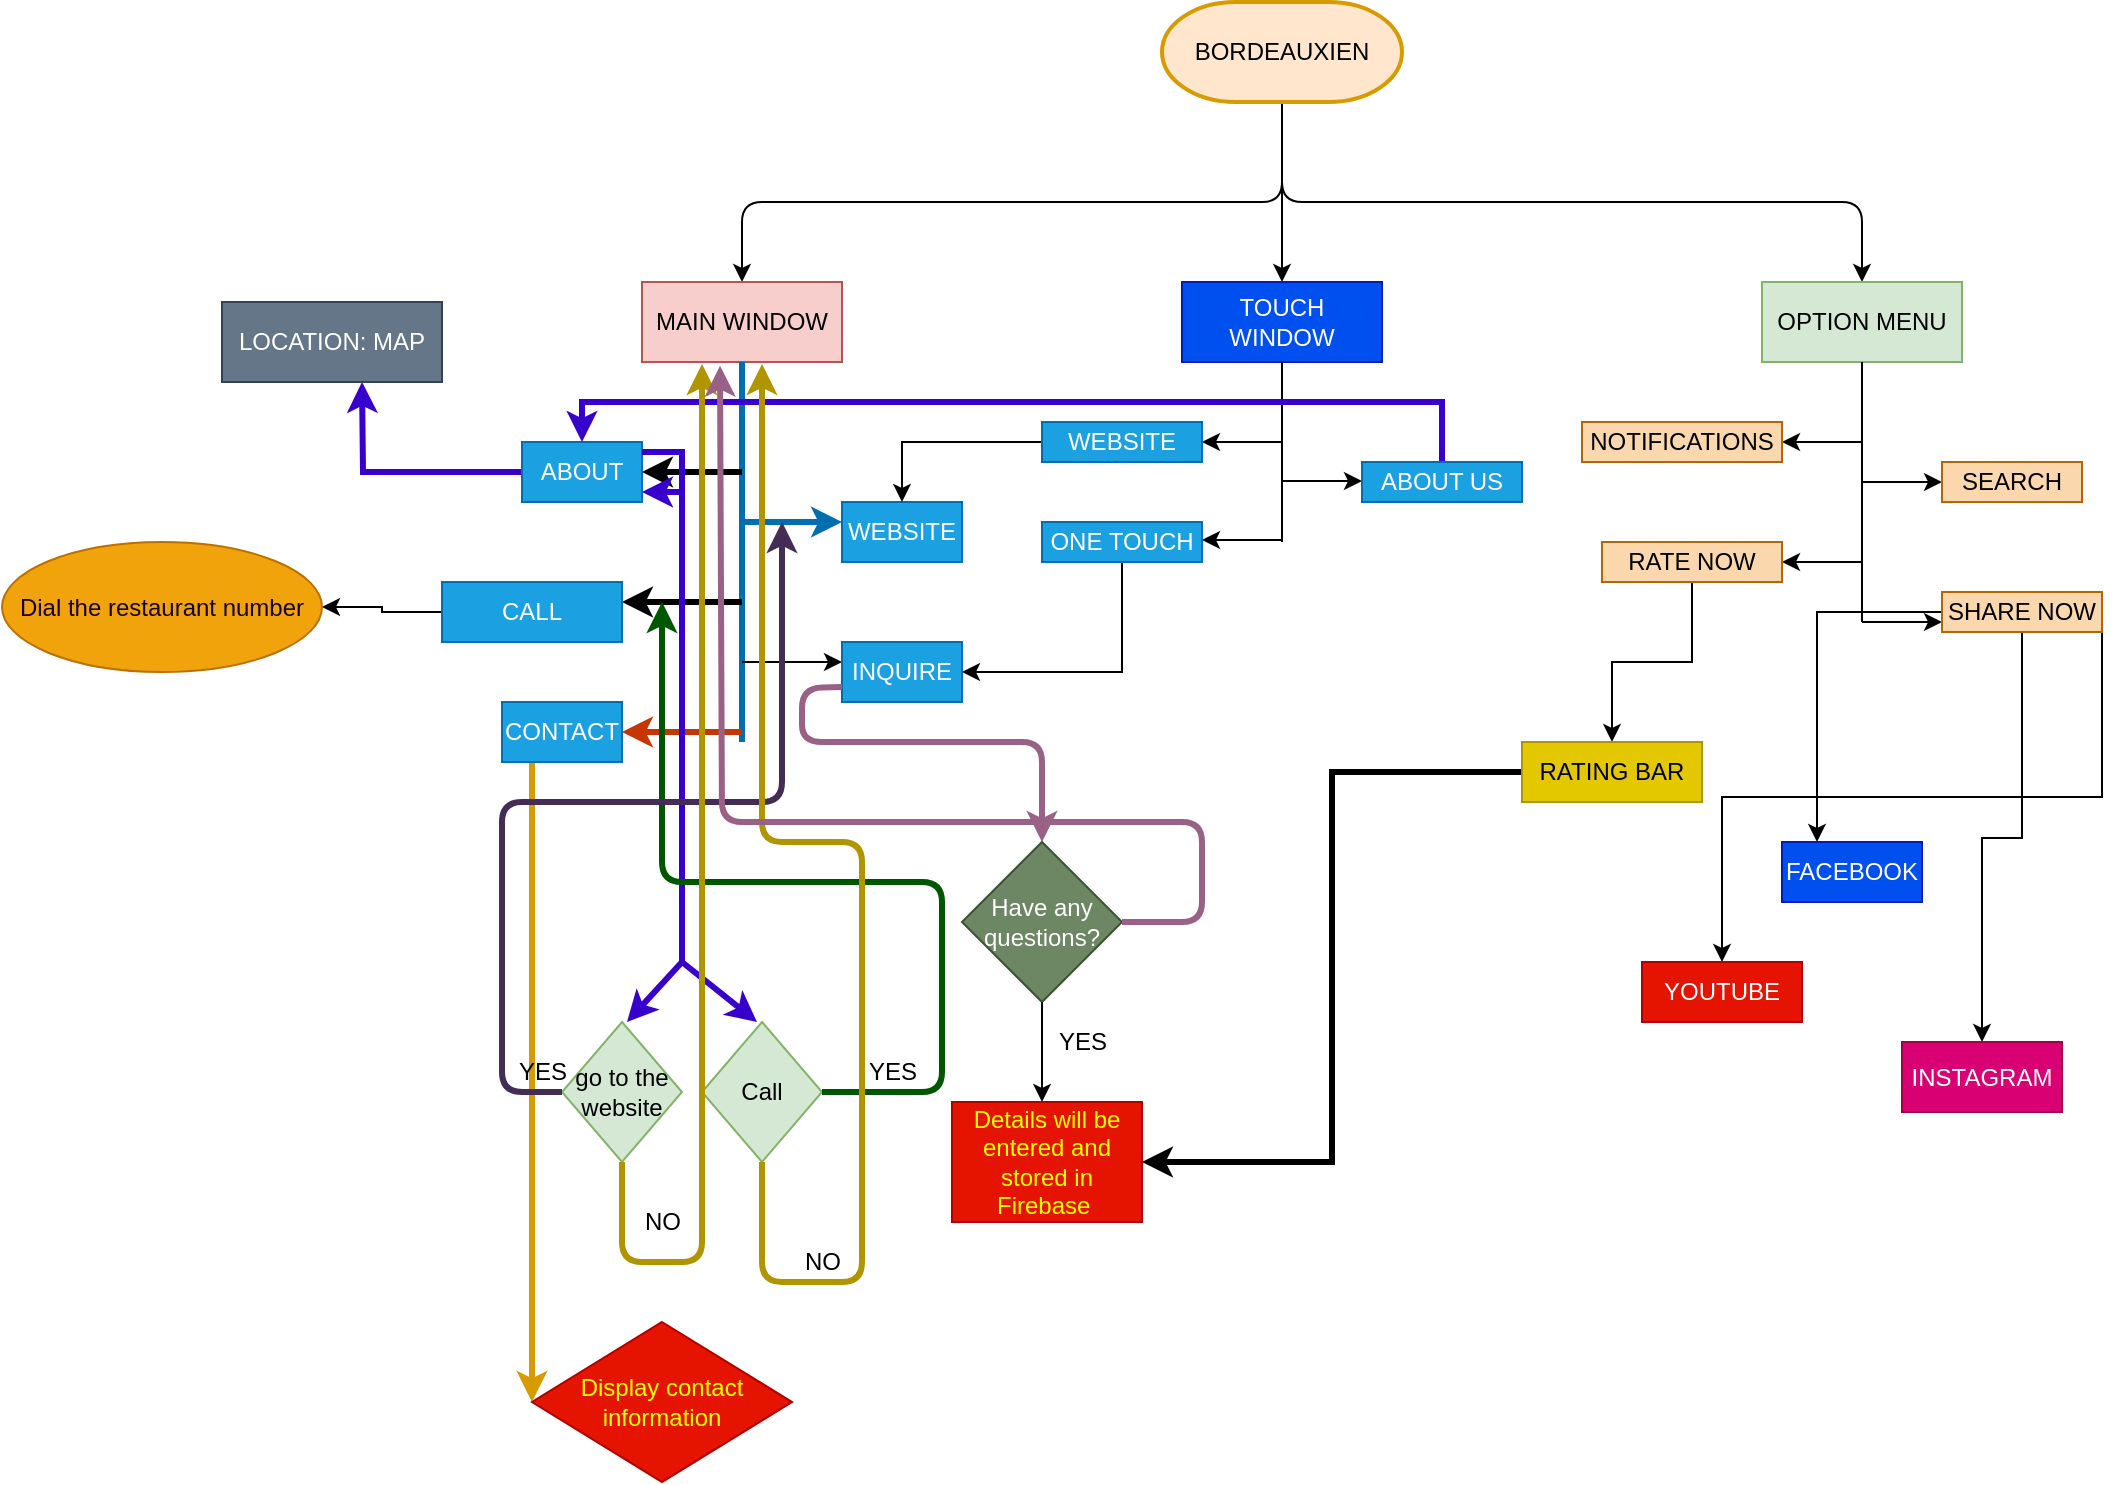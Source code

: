 <mxfile version="14.4.3" type="device"><diagram id="C5RBs43oDa-KdzZeNtuy" name="Page-1"><mxGraphModel dx="1420" dy="313" grid="1" gridSize="10" guides="1" tooltips="1" connect="1" arrows="1" fold="1" page="1" pageScale="1" pageWidth="827" pageHeight="1169" background="none" math="0" shadow="0"><root><mxCell id="WIyWlLk6GJQsqaUBKTNV-0"/><mxCell id="WIyWlLk6GJQsqaUBKTNV-1" parent="WIyWlLk6GJQsqaUBKTNV-0"/><mxCell id="U7KTN5ukIfTyBwV-l-wE-2" value="" style="endArrow=classic;html=1;exitX=0.5;exitY=1;exitDx=0;exitDy=0;entryX=0.5;entryY=0;entryDx=0;entryDy=0;" parent="WIyWlLk6GJQsqaUBKTNV-1" target="U7KTN5ukIfTyBwV-l-wE-14" edge="1"><mxGeometry width="50" height="50" relative="1" as="geometry"><mxPoint x="400" y="110" as="sourcePoint"/><mxPoint x="280" y="200" as="targetPoint"/><Array as="points"><mxPoint x="400" y="160"/><mxPoint x="130" y="160"/></Array></mxGeometry></mxCell><mxCell id="U7KTN5ukIfTyBwV-l-wE-3" value="" style="endArrow=classic;html=1;" parent="WIyWlLk6GJQsqaUBKTNV-1" edge="1"><mxGeometry width="50" height="50" relative="1" as="geometry"><mxPoint x="400" y="110" as="sourcePoint"/><mxPoint x="400" y="200" as="targetPoint"/></mxGeometry></mxCell><mxCell id="U7KTN5ukIfTyBwV-l-wE-4" value="" style="endArrow=classic;html=1;entryX=0.5;entryY=0;entryDx=0;entryDy=0;" parent="WIyWlLk6GJQsqaUBKTNV-1" target="U7KTN5ukIfTyBwV-l-wE-16" edge="1"><mxGeometry width="50" height="50" relative="1" as="geometry"><mxPoint x="400" y="110" as="sourcePoint"/><mxPoint x="520" y="200" as="targetPoint"/><Array as="points"><mxPoint x="400" y="160"/><mxPoint x="690" y="160"/></Array></mxGeometry></mxCell><mxCell id="U7KTN5ukIfTyBwV-l-wE-14" value="MAIN WINDOW" style="rounded=0;whiteSpace=wrap;html=1;fillColor=#f8cecc;strokeColor=#b85450;" parent="WIyWlLk6GJQsqaUBKTNV-1" vertex="1"><mxGeometry x="80" y="200" width="100" height="40" as="geometry"/></mxCell><mxCell id="U7KTN5ukIfTyBwV-l-wE-15" value="TOUCH WINDOW" style="rounded=0;whiteSpace=wrap;html=1;fillColor=#0050ef;strokeColor=#001DBC;fontColor=#ffffff;" parent="WIyWlLk6GJQsqaUBKTNV-1" vertex="1"><mxGeometry x="350" y="200" width="100" height="40" as="geometry"/></mxCell><mxCell id="U7KTN5ukIfTyBwV-l-wE-16" value="OPTION MENU" style="rounded=0;whiteSpace=wrap;html=1;fillColor=#d5e8d4;strokeColor=#82b366;" parent="WIyWlLk6GJQsqaUBKTNV-1" vertex="1"><mxGeometry x="640" y="200" width="100" height="40" as="geometry"/></mxCell><mxCell id="jWKW9jA1noHoxs9tCegB-61" style="edgeStyle=orthogonalEdgeStyle;rounded=0;orthogonalLoop=1;jettySize=auto;html=1;exitX=0;exitY=0.5;exitDx=0;exitDy=0;strokeColor=#3700CC;strokeWidth=3;" edge="1" parent="WIyWlLk6GJQsqaUBKTNV-1" source="U7KTN5ukIfTyBwV-l-wE-23"><mxGeometry relative="1" as="geometry"><mxPoint x="-60" y="250" as="targetPoint"/></mxGeometry></mxCell><mxCell id="U7KTN5ukIfTyBwV-l-wE-23" value="ABOUT" style="rounded=0;whiteSpace=wrap;html=1;fillColor=#1ba1e2;strokeColor=#006EAF;fontColor=#ffffff;" parent="WIyWlLk6GJQsqaUBKTNV-1" vertex="1"><mxGeometry x="20" y="280" width="60" height="30" as="geometry"/></mxCell><mxCell id="U7KTN5ukIfTyBwV-l-wE-25" value="" style="endArrow=none;html=1;entryX=0.5;entryY=1;entryDx=0;entryDy=0;fillColor=#1ba1e2;strokeColor=#006EAF;strokeWidth=3;" parent="WIyWlLk6GJQsqaUBKTNV-1" target="U7KTN5ukIfTyBwV-l-wE-14" edge="1"><mxGeometry width="50" height="50" relative="1" as="geometry"><mxPoint x="130" y="430" as="sourcePoint"/><mxPoint x="440" y="290" as="targetPoint"/></mxGeometry></mxCell><mxCell id="U7KTN5ukIfTyBwV-l-wE-26" value="" style="endArrow=classic;html=1;entryX=1;entryY=0.5;entryDx=0;entryDy=0;strokeWidth=3;" parent="WIyWlLk6GJQsqaUBKTNV-1" target="U7KTN5ukIfTyBwV-l-wE-23" edge="1"><mxGeometry width="50" height="50" relative="1" as="geometry"><mxPoint x="130" y="295" as="sourcePoint"/><mxPoint x="440" y="290" as="targetPoint"/></mxGeometry></mxCell><mxCell id="U7KTN5ukIfTyBwV-l-wE-27" value="" style="endArrow=classic;html=1;fillColor=#1ba1e2;strokeColor=#006EAF;strokeWidth=3;" parent="WIyWlLk6GJQsqaUBKTNV-1" edge="1"><mxGeometry width="50" height="50" relative="1" as="geometry"><mxPoint x="130" y="320" as="sourcePoint"/><mxPoint x="180" y="320" as="targetPoint"/></mxGeometry></mxCell><mxCell id="U7KTN5ukIfTyBwV-l-wE-28" value="WEBSITE" style="rounded=0;whiteSpace=wrap;html=1;fillColor=#1ba1e2;strokeColor=#006EAF;fontColor=#ffffff;" parent="WIyWlLk6GJQsqaUBKTNV-1" vertex="1"><mxGeometry x="180" y="310" width="60" height="30" as="geometry"/></mxCell><mxCell id="U7KTN5ukIfTyBwV-l-wE-29" value="" style="endArrow=classic;html=1;entryX=1;entryY=0.333;entryDx=0;entryDy=0;entryPerimeter=0;strokeWidth=3;" parent="WIyWlLk6GJQsqaUBKTNV-1" target="U7KTN5ukIfTyBwV-l-wE-30" edge="1"><mxGeometry width="50" height="50" relative="1" as="geometry"><mxPoint x="130" y="360" as="sourcePoint"/><mxPoint x="80" y="360" as="targetPoint"/></mxGeometry></mxCell><mxCell id="jWKW9jA1noHoxs9tCegB-21" style="edgeStyle=orthogonalEdgeStyle;rounded=0;orthogonalLoop=1;jettySize=auto;html=1;exitX=0;exitY=0.5;exitDx=0;exitDy=0;entryX=1;entryY=0.5;entryDx=0;entryDy=0;" edge="1" parent="WIyWlLk6GJQsqaUBKTNV-1" source="U7KTN5ukIfTyBwV-l-wE-30" target="jWKW9jA1noHoxs9tCegB-20"><mxGeometry relative="1" as="geometry"/></mxCell><mxCell id="U7KTN5ukIfTyBwV-l-wE-30" value="CALL" style="rounded=0;whiteSpace=wrap;html=1;fillColor=#1ba1e2;strokeColor=#006EAF;fontColor=#ffffff;" parent="WIyWlLk6GJQsqaUBKTNV-1" vertex="1"><mxGeometry x="-20" y="350" width="90" height="30" as="geometry"/></mxCell><mxCell id="U7KTN5ukIfTyBwV-l-wE-31" value="" style="endArrow=classic;html=1;" parent="WIyWlLk6GJQsqaUBKTNV-1" edge="1"><mxGeometry width="50" height="50" relative="1" as="geometry"><mxPoint x="130" y="390" as="sourcePoint"/><mxPoint x="180" y="390" as="targetPoint"/></mxGeometry></mxCell><mxCell id="U7KTN5ukIfTyBwV-l-wE-32" value="INQUIRE" style="rounded=0;whiteSpace=wrap;html=1;fillColor=#1ba1e2;strokeColor=#006EAF;fontColor=#ffffff;" parent="WIyWlLk6GJQsqaUBKTNV-1" vertex="1"><mxGeometry x="180" y="380" width="60" height="30" as="geometry"/></mxCell><mxCell id="U7KTN5ukIfTyBwV-l-wE-33" value="" style="endArrow=classic;html=1;entryX=1;entryY=0.5;entryDx=0;entryDy=0;fillColor=#fa6800;strokeColor=#C73500;strokeWidth=3;" parent="WIyWlLk6GJQsqaUBKTNV-1" target="U7KTN5ukIfTyBwV-l-wE-34" edge="1"><mxGeometry width="50" height="50" relative="1" as="geometry"><mxPoint x="130" y="425" as="sourcePoint"/><mxPoint x="70" y="418" as="targetPoint"/></mxGeometry></mxCell><mxCell id="jWKW9jA1noHoxs9tCegB-16" style="edgeStyle=orthogonalEdgeStyle;rounded=0;orthogonalLoop=1;jettySize=auto;html=1;exitX=0.25;exitY=1;exitDx=0;exitDy=0;gradientColor=#ffa500;fillColor=#ffcd28;strokeColor=#d79b00;strokeWidth=3;" edge="1" parent="WIyWlLk6GJQsqaUBKTNV-1" source="U7KTN5ukIfTyBwV-l-wE-34"><mxGeometry relative="1" as="geometry"><mxPoint x="25" y="760" as="targetPoint"/></mxGeometry></mxCell><mxCell id="U7KTN5ukIfTyBwV-l-wE-34" value="CONTACT" style="rounded=0;whiteSpace=wrap;html=1;fillColor=#1ba1e2;strokeColor=#006EAF;fontColor=#ffffff;" parent="WIyWlLk6GJQsqaUBKTNV-1" vertex="1"><mxGeometry x="10" y="410" width="60" height="30" as="geometry"/></mxCell><mxCell id="U7KTN5ukIfTyBwV-l-wE-38" value="BORDEAUXIEN" style="strokeWidth=2;html=1;shape=mxgraph.flowchart.terminator;whiteSpace=wrap;fillColor=#ffe6cc;strokeColor=#d79b00;" parent="WIyWlLk6GJQsqaUBKTNV-1" vertex="1"><mxGeometry x="340" y="60" width="120" height="50" as="geometry"/></mxCell><mxCell id="U7KTN5ukIfTyBwV-l-wE-39" value="" style="endArrow=none;html=1;entryX=0.5;entryY=1;entryDx=0;entryDy=0;" parent="WIyWlLk6GJQsqaUBKTNV-1" target="U7KTN5ukIfTyBwV-l-wE-15" edge="1"><mxGeometry width="50" height="50" relative="1" as="geometry"><mxPoint x="400" y="330" as="sourcePoint"/><mxPoint x="440" y="290" as="targetPoint"/></mxGeometry></mxCell><mxCell id="U7KTN5ukIfTyBwV-l-wE-40" value="" style="endArrow=classic;html=1;" parent="WIyWlLk6GJQsqaUBKTNV-1" edge="1"><mxGeometry width="50" height="50" relative="1" as="geometry"><mxPoint x="400" y="280" as="sourcePoint"/><mxPoint x="360" y="280" as="targetPoint"/></mxGeometry></mxCell><mxCell id="jWKW9jA1noHoxs9tCegB-4" value="" style="edgeStyle=orthogonalEdgeStyle;rounded=0;orthogonalLoop=1;jettySize=auto;html=1;" edge="1" parent="WIyWlLk6GJQsqaUBKTNV-1" source="U7KTN5ukIfTyBwV-l-wE-41" target="U7KTN5ukIfTyBwV-l-wE-28"><mxGeometry relative="1" as="geometry"/></mxCell><mxCell id="U7KTN5ukIfTyBwV-l-wE-41" value="WEBSITE" style="rounded=0;whiteSpace=wrap;html=1;fillColor=#1ba1e2;strokeColor=#006EAF;fontColor=#ffffff;" parent="WIyWlLk6GJQsqaUBKTNV-1" vertex="1"><mxGeometry x="280" y="270" width="80" height="20" as="geometry"/></mxCell><mxCell id="U7KTN5ukIfTyBwV-l-wE-42" value="" style="endArrow=classic;html=1;" parent="WIyWlLk6GJQsqaUBKTNV-1" edge="1"><mxGeometry width="50" height="50" relative="1" as="geometry"><mxPoint x="400" y="299.5" as="sourcePoint"/><mxPoint x="440" y="299.5" as="targetPoint"/><Array as="points"><mxPoint x="420" y="299.5"/></Array></mxGeometry></mxCell><mxCell id="jWKW9jA1noHoxs9tCegB-3" style="edgeStyle=orthogonalEdgeStyle;rounded=0;orthogonalLoop=1;jettySize=auto;html=1;exitX=0.5;exitY=0;exitDx=0;exitDy=0;entryX=0.5;entryY=0;entryDx=0;entryDy=0;fillColor=#6a00ff;strokeColor=#3700CC;strokeWidth=3;" edge="1" parent="WIyWlLk6GJQsqaUBKTNV-1" source="U7KTN5ukIfTyBwV-l-wE-43" target="U7KTN5ukIfTyBwV-l-wE-23"><mxGeometry relative="1" as="geometry"><mxPoint x="50" y="220" as="targetPoint"/></mxGeometry></mxCell><mxCell id="U7KTN5ukIfTyBwV-l-wE-43" value="ABOUT US" style="rounded=0;whiteSpace=wrap;html=1;fillColor=#1ba1e2;strokeColor=#006EAF;fontColor=#ffffff;" parent="WIyWlLk6GJQsqaUBKTNV-1" vertex="1"><mxGeometry x="440" y="290" width="80" height="20" as="geometry"/></mxCell><mxCell id="U7KTN5ukIfTyBwV-l-wE-44" value="" style="endArrow=classic;html=1;" parent="WIyWlLk6GJQsqaUBKTNV-1" edge="1"><mxGeometry width="50" height="50" relative="1" as="geometry"><mxPoint x="400" y="329" as="sourcePoint"/><mxPoint x="360" y="329" as="targetPoint"/></mxGeometry></mxCell><mxCell id="jWKW9jA1noHoxs9tCegB-5" style="edgeStyle=orthogonalEdgeStyle;rounded=0;orthogonalLoop=1;jettySize=auto;html=1;exitX=0.5;exitY=1;exitDx=0;exitDy=0;entryX=1;entryY=0.5;entryDx=0;entryDy=0;" edge="1" parent="WIyWlLk6GJQsqaUBKTNV-1" source="U7KTN5ukIfTyBwV-l-wE-45" target="U7KTN5ukIfTyBwV-l-wE-32"><mxGeometry relative="1" as="geometry"/></mxCell><mxCell id="U7KTN5ukIfTyBwV-l-wE-45" value="ONE TOUCH" style="rounded=0;whiteSpace=wrap;html=1;fillColor=#1ba1e2;strokeColor=#006EAF;fontColor=#ffffff;" parent="WIyWlLk6GJQsqaUBKTNV-1" vertex="1"><mxGeometry x="280" y="320" width="80" height="20" as="geometry"/></mxCell><mxCell id="U7KTN5ukIfTyBwV-l-wE-46" value="" style="endArrow=none;html=1;entryX=0.5;entryY=1;entryDx=0;entryDy=0;" parent="WIyWlLk6GJQsqaUBKTNV-1" target="U7KTN5ukIfTyBwV-l-wE-16" edge="1"><mxGeometry width="50" height="50" relative="1" as="geometry"><mxPoint x="690" y="370" as="sourcePoint"/><mxPoint x="710" y="240" as="targetPoint"/></mxGeometry></mxCell><mxCell id="U7KTN5ukIfTyBwV-l-wE-47" value="" style="endArrow=classic;html=1;" parent="WIyWlLk6GJQsqaUBKTNV-1" edge="1"><mxGeometry width="50" height="50" relative="1" as="geometry"><mxPoint x="690" y="280" as="sourcePoint"/><mxPoint x="650" y="280" as="targetPoint"/></mxGeometry></mxCell><mxCell id="U7KTN5ukIfTyBwV-l-wE-48" value="NOTIFICATIONS" style="rounded=0;whiteSpace=wrap;html=1;fillColor=#fad7ac;strokeColor=#b46504;" parent="WIyWlLk6GJQsqaUBKTNV-1" vertex="1"><mxGeometry x="550" y="270" width="100" height="20" as="geometry"/></mxCell><mxCell id="U7KTN5ukIfTyBwV-l-wE-49" value="" style="endArrow=classic;html=1;" parent="WIyWlLk6GJQsqaUBKTNV-1" edge="1"><mxGeometry width="50" height="50" relative="1" as="geometry"><mxPoint x="690" y="300" as="sourcePoint"/><mxPoint x="730" y="300" as="targetPoint"/><Array as="points"/></mxGeometry></mxCell><mxCell id="U7KTN5ukIfTyBwV-l-wE-50" value="SEARCH" style="rounded=0;whiteSpace=wrap;html=1;fillColor=#fad7ac;strokeColor=#b46504;" parent="WIyWlLk6GJQsqaUBKTNV-1" vertex="1"><mxGeometry x="730" y="290" width="70" height="20" as="geometry"/></mxCell><mxCell id="U7KTN5ukIfTyBwV-l-wE-51" value="" style="endArrow=classic;html=1;entryX=0;entryY=0.75;entryDx=0;entryDy=0;" parent="WIyWlLk6GJQsqaUBKTNV-1" target="U7KTN5ukIfTyBwV-l-wE-54" edge="1"><mxGeometry width="50" height="50" relative="1" as="geometry"><mxPoint x="690" y="370" as="sourcePoint"/><mxPoint x="730" y="340" as="targetPoint"/><Array as="points"/></mxGeometry></mxCell><mxCell id="U7KTN5ukIfTyBwV-l-wE-52" value="" style="endArrow=classic;html=1;" parent="WIyWlLk6GJQsqaUBKTNV-1" edge="1"><mxGeometry width="50" height="50" relative="1" as="geometry"><mxPoint x="690" y="340" as="sourcePoint"/><mxPoint x="650" y="340" as="targetPoint"/></mxGeometry></mxCell><mxCell id="jWKW9jA1noHoxs9tCegB-8" style="edgeStyle=orthogonalEdgeStyle;rounded=0;orthogonalLoop=1;jettySize=auto;html=1;exitX=0.5;exitY=1;exitDx=0;exitDy=0;entryX=0.5;entryY=0;entryDx=0;entryDy=0;" edge="1" parent="WIyWlLk6GJQsqaUBKTNV-1" source="U7KTN5ukIfTyBwV-l-wE-53" target="jWKW9jA1noHoxs9tCegB-6"><mxGeometry relative="1" as="geometry"/></mxCell><mxCell id="U7KTN5ukIfTyBwV-l-wE-53" value="RATE NOW" style="rounded=0;whiteSpace=wrap;html=1;fillColor=#fad7ac;strokeColor=#b46504;" parent="WIyWlLk6GJQsqaUBKTNV-1" vertex="1"><mxGeometry x="560" y="330" width="90" height="20" as="geometry"/></mxCell><mxCell id="jWKW9jA1noHoxs9tCegB-12" style="edgeStyle=orthogonalEdgeStyle;rounded=0;orthogonalLoop=1;jettySize=auto;html=1;exitX=0.5;exitY=1;exitDx=0;exitDy=0;entryX=0.5;entryY=0;entryDx=0;entryDy=0;" edge="1" parent="WIyWlLk6GJQsqaUBKTNV-1" source="U7KTN5ukIfTyBwV-l-wE-54" target="jWKW9jA1noHoxs9tCegB-10"><mxGeometry relative="1" as="geometry"><Array as="points"><mxPoint x="770" y="478"/><mxPoint x="750" y="478"/></Array></mxGeometry></mxCell><mxCell id="jWKW9jA1noHoxs9tCegB-13" style="edgeStyle=orthogonalEdgeStyle;rounded=0;orthogonalLoop=1;jettySize=auto;html=1;entryX=0.25;entryY=0;entryDx=0;entryDy=0;" edge="1" parent="WIyWlLk6GJQsqaUBKTNV-1" source="U7KTN5ukIfTyBwV-l-wE-54" target="jWKW9jA1noHoxs9tCegB-9"><mxGeometry relative="1" as="geometry"/></mxCell><mxCell id="jWKW9jA1noHoxs9tCegB-14" style="edgeStyle=orthogonalEdgeStyle;rounded=0;orthogonalLoop=1;jettySize=auto;html=1;exitX=1;exitY=1;exitDx=0;exitDy=0;" edge="1" parent="WIyWlLk6GJQsqaUBKTNV-1" source="U7KTN5ukIfTyBwV-l-wE-54" target="jWKW9jA1noHoxs9tCegB-11"><mxGeometry relative="1" as="geometry"/></mxCell><mxCell id="U7KTN5ukIfTyBwV-l-wE-54" value="SHARE NOW" style="rounded=0;whiteSpace=wrap;html=1;fillColor=#fad7ac;strokeColor=#b46504;" parent="WIyWlLk6GJQsqaUBKTNV-1" vertex="1"><mxGeometry x="730" y="355" width="80" height="20" as="geometry"/></mxCell><mxCell id="U7KTN5ukIfTyBwV-l-wE-60" value="" style="endArrow=none;html=1;fillColor=#6a00ff;strokeColor=#3700CC;strokeWidth=3;" parent="WIyWlLk6GJQsqaUBKTNV-1" edge="1"><mxGeometry width="50" height="50" relative="1" as="geometry"><mxPoint x="100" y="290" as="sourcePoint"/><mxPoint x="100" y="540" as="targetPoint"/></mxGeometry></mxCell><mxCell id="U7KTN5ukIfTyBwV-l-wE-61" value="" style="endArrow=classic;html=1;entryX=0.75;entryY=0;entryDx=0;entryDy=0;strokeWidth=3;fillColor=#6a00ff;strokeColor=#3700CC;" parent="WIyWlLk6GJQsqaUBKTNV-1" edge="1"><mxGeometry width="50" height="50" relative="1" as="geometry"><mxPoint x="100" y="540" as="sourcePoint"/><mxPoint x="72.5" y="570" as="targetPoint"/></mxGeometry></mxCell><mxCell id="U7KTN5ukIfTyBwV-l-wE-62" value="" style="endArrow=classic;html=1;entryX=0.25;entryY=0;entryDx=0;entryDy=0;strokeWidth=3;fillColor=#6a00ff;strokeColor=#3700CC;" parent="WIyWlLk6GJQsqaUBKTNV-1" edge="1"><mxGeometry width="50" height="50" relative="1" as="geometry"><mxPoint x="100" y="540" as="sourcePoint"/><mxPoint x="137.5" y="570" as="targetPoint"/></mxGeometry></mxCell><mxCell id="U7KTN5ukIfTyBwV-l-wE-65" value="go to the website" style="rhombus;whiteSpace=wrap;html=1;fillColor=#d5e8d4;strokeColor=#82b366;" parent="WIyWlLk6GJQsqaUBKTNV-1" vertex="1"><mxGeometry x="40" y="570" width="60" height="70" as="geometry"/></mxCell><mxCell id="U7KTN5ukIfTyBwV-l-wE-66" value="Call" style="rhombus;whiteSpace=wrap;html=1;fillColor=#d5e8d4;strokeColor=#82b366;" parent="WIyWlLk6GJQsqaUBKTNV-1" vertex="1"><mxGeometry x="110" y="570" width="60" height="70" as="geometry"/></mxCell><mxCell id="U7KTN5ukIfTyBwV-l-wE-68" value="" style="endArrow=classic;html=1;exitX=1;exitY=0.5;exitDx=0;exitDy=0;fillColor=#008a00;strokeColor=#005700;strokeWidth=3;" parent="WIyWlLk6GJQsqaUBKTNV-1" source="U7KTN5ukIfTyBwV-l-wE-66" edge="1"><mxGeometry width="50" height="50" relative="1" as="geometry"><mxPoint x="210" y="640" as="sourcePoint"/><mxPoint x="90" y="360" as="targetPoint"/><Array as="points"><mxPoint x="230" y="605"/><mxPoint x="230" y="500"/><mxPoint x="90" y="500"/></Array></mxGeometry></mxCell><mxCell id="U7KTN5ukIfTyBwV-l-wE-70" value="" style="endArrow=classic;html=1;exitX=0;exitY=0.5;exitDx=0;exitDy=0;strokeWidth=3;fillColor=#76608a;strokeColor=#432D57;" parent="WIyWlLk6GJQsqaUBKTNV-1" source="U7KTN5ukIfTyBwV-l-wE-65" edge="1"><mxGeometry width="50" height="50" relative="1" as="geometry"><mxPoint x="290" y="600" as="sourcePoint"/><mxPoint x="150" y="320" as="targetPoint"/><Array as="points"><mxPoint x="10" y="605"/><mxPoint x="10" y="460"/><mxPoint x="150" y="460"/></Array></mxGeometry></mxCell><mxCell id="U7KTN5ukIfTyBwV-l-wE-71" value="YES" style="text;html=1;align=center;verticalAlign=middle;resizable=0;points=[];autosize=1;" parent="WIyWlLk6GJQsqaUBKTNV-1" vertex="1"><mxGeometry x="185" y="585" width="40" height="20" as="geometry"/></mxCell><mxCell id="U7KTN5ukIfTyBwV-l-wE-72" value="YES" style="text;html=1;align=center;verticalAlign=middle;resizable=0;points=[];autosize=1;" parent="WIyWlLk6GJQsqaUBKTNV-1" vertex="1"><mxGeometry x="10" y="585" width="40" height="20" as="geometry"/></mxCell><mxCell id="U7KTN5ukIfTyBwV-l-wE-73" value="" style="endArrow=classic;html=1;fillColor=#e3c800;strokeColor=#B09500;strokeWidth=3;" parent="WIyWlLk6GJQsqaUBKTNV-1" edge="1"><mxGeometry width="50" height="50" relative="1" as="geometry"><mxPoint x="70" y="640" as="sourcePoint"/><mxPoint x="110" y="241" as="targetPoint"/><Array as="points"><mxPoint x="70" y="690"/><mxPoint x="110" y="690"/></Array></mxGeometry></mxCell><mxCell id="U7KTN5ukIfTyBwV-l-wE-74" value="" style="endArrow=classic;html=1;exitX=0;exitY=0.75;exitDx=0;exitDy=0;strokeWidth=3;gradientColor=#d5739d;fillColor=#e6d0de;strokeColor=#996185;" parent="WIyWlLk6GJQsqaUBKTNV-1" source="U7KTN5ukIfTyBwV-l-wE-32" target="U7KTN5ukIfTyBwV-l-wE-80" edge="1"><mxGeometry width="50" height="50" relative="1" as="geometry"><mxPoint x="180" y="420" as="sourcePoint"/><mxPoint x="270" y="480" as="targetPoint"/><Array as="points"><mxPoint x="160" y="403"/><mxPoint x="160" y="430"/><mxPoint x="280" y="430"/></Array></mxGeometry></mxCell><mxCell id="U7KTN5ukIfTyBwV-l-wE-75" value="NO" style="text;html=1;align=center;verticalAlign=middle;resizable=0;points=[];autosize=1;" parent="WIyWlLk6GJQsqaUBKTNV-1" vertex="1"><mxGeometry x="75" y="660" width="30" height="20" as="geometry"/></mxCell><mxCell id="U7KTN5ukIfTyBwV-l-wE-76" value="" style="endArrow=classic;html=1;exitX=0.5;exitY=1;exitDx=0;exitDy=0;strokeWidth=3;fillColor=#e3c800;strokeColor=#B09500;" parent="WIyWlLk6GJQsqaUBKTNV-1" source="U7KTN5ukIfTyBwV-l-wE-66" edge="1"><mxGeometry width="50" height="50" relative="1" as="geometry"><mxPoint x="359" y="440" as="sourcePoint"/><mxPoint x="140" y="241" as="targetPoint"/><Array as="points"><mxPoint x="140" y="700"/><mxPoint x="190" y="700"/><mxPoint x="190" y="600"/><mxPoint x="190" y="480"/><mxPoint x="140" y="480"/></Array></mxGeometry></mxCell><mxCell id="U7KTN5ukIfTyBwV-l-wE-78" value="NO" style="text;html=1;align=center;verticalAlign=middle;resizable=0;points=[];autosize=1;" parent="WIyWlLk6GJQsqaUBKTNV-1" vertex="1"><mxGeometry x="155" y="680" width="30" height="20" as="geometry"/></mxCell><mxCell id="U7KTN5ukIfTyBwV-l-wE-80" value="Have any questions?" style="rhombus;whiteSpace=wrap;html=1;fillColor=#6d8764;strokeColor=#3A5431;fontColor=#ffffff;" parent="WIyWlLk6GJQsqaUBKTNV-1" vertex="1"><mxGeometry x="240" y="480" width="80" height="80" as="geometry"/></mxCell><mxCell id="U7KTN5ukIfTyBwV-l-wE-81" value="" style="endArrow=classic;html=1;exitX=0.5;exitY=1;exitDx=0;exitDy=0;" parent="WIyWlLk6GJQsqaUBKTNV-1" source="U7KTN5ukIfTyBwV-l-wE-80" edge="1"><mxGeometry width="50" height="50" relative="1" as="geometry"><mxPoint x="280" y="640" as="sourcePoint"/><mxPoint x="280" y="610" as="targetPoint"/></mxGeometry></mxCell><mxCell id="U7KTN5ukIfTyBwV-l-wE-82" value="YES" style="text;html=1;align=center;verticalAlign=middle;resizable=0;points=[];autosize=1;" parent="WIyWlLk6GJQsqaUBKTNV-1" vertex="1"><mxGeometry x="280" y="570" width="40" height="20" as="geometry"/></mxCell><mxCell id="U7KTN5ukIfTyBwV-l-wE-83" value="&lt;font color=&quot;#ffff00&quot;&gt;Details will be entered and stored in Firebase&amp;nbsp;&lt;/font&gt;" style="rounded=0;whiteSpace=wrap;html=1;fillColor=#e51400;strokeColor=#B20000;fontColor=#ffffff;" parent="WIyWlLk6GJQsqaUBKTNV-1" vertex="1"><mxGeometry x="235" y="610" width="95" height="60" as="geometry"/></mxCell><mxCell id="U7KTN5ukIfTyBwV-l-wE-86" value="" style="endArrow=classic;html=1;exitX=1;exitY=0.5;exitDx=0;exitDy=0;entryX=0.39;entryY=1.047;entryDx=0;entryDy=0;entryPerimeter=0;strokeWidth=3;gradientColor=#d5739d;fillColor=#e6d0de;strokeColor=#996185;" parent="WIyWlLk6GJQsqaUBKTNV-1" source="U7KTN5ukIfTyBwV-l-wE-80" target="U7KTN5ukIfTyBwV-l-wE-14" edge="1"><mxGeometry width="50" height="50" relative="1" as="geometry"><mxPoint x="540" y="470" as="sourcePoint"/><mxPoint x="120" y="420" as="targetPoint"/><Array as="points"><mxPoint x="360" y="520"/><mxPoint x="360" y="470"/><mxPoint x="120" y="470"/></Array></mxGeometry></mxCell><mxCell id="jWKW9jA1noHoxs9tCegB-2" style="edgeStyle=orthogonalEdgeStyle;rounded=0;orthogonalLoop=1;jettySize=auto;html=1;fillColor=#6a00ff;strokeColor=#3700CC;strokeWidth=3;" edge="1" parent="WIyWlLk6GJQsqaUBKTNV-1" source="U7KTN5ukIfTyBwV-l-wE-23" target="U7KTN5ukIfTyBwV-l-wE-23"><mxGeometry relative="1" as="geometry"/></mxCell><mxCell id="jWKW9jA1noHoxs9tCegB-7" style="edgeStyle=orthogonalEdgeStyle;rounded=0;orthogonalLoop=1;jettySize=auto;html=1;entryX=1;entryY=0.5;entryDx=0;entryDy=0;strokeWidth=3;" edge="1" parent="WIyWlLk6GJQsqaUBKTNV-1" source="jWKW9jA1noHoxs9tCegB-6" target="U7KTN5ukIfTyBwV-l-wE-83"><mxGeometry relative="1" as="geometry"/></mxCell><mxCell id="jWKW9jA1noHoxs9tCegB-6" value="&lt;font color=&quot;#000033&quot;&gt;RATING BAR&lt;/font&gt;" style="rounded=0;whiteSpace=wrap;html=1;fillColor=#e3c800;strokeColor=#B09500;fontColor=#ffffff;" vertex="1" parent="WIyWlLk6GJQsqaUBKTNV-1"><mxGeometry x="520" y="430" width="90" height="30" as="geometry"/></mxCell><mxCell id="jWKW9jA1noHoxs9tCegB-9" value="FACEBOOK" style="rounded=0;whiteSpace=wrap;html=1;fillColor=#0050ef;strokeColor=#001DBC;fontColor=#ffffff;" vertex="1" parent="WIyWlLk6GJQsqaUBKTNV-1"><mxGeometry x="650" y="480" width="70" height="30" as="geometry"/></mxCell><mxCell id="jWKW9jA1noHoxs9tCegB-10" value="INSTAGRAM" style="rounded=0;whiteSpace=wrap;html=1;fillColor=#d80073;strokeColor=#A50040;fontColor=#ffffff;" vertex="1" parent="WIyWlLk6GJQsqaUBKTNV-1"><mxGeometry x="710" y="580" width="80" height="35" as="geometry"/></mxCell><mxCell id="jWKW9jA1noHoxs9tCegB-11" value="YOUTUBE" style="rounded=0;whiteSpace=wrap;html=1;fillColor=#e51400;strokeColor=#B20000;fontColor=#ffffff;" vertex="1" parent="WIyWlLk6GJQsqaUBKTNV-1"><mxGeometry x="580" y="540" width="80" height="30" as="geometry"/></mxCell><mxCell id="jWKW9jA1noHoxs9tCegB-15" value="&lt;font color=&quot;#ffff00&quot;&gt;Display contact information&lt;/font&gt;" style="rhombus;whiteSpace=wrap;html=1;fillColor=#e51400;strokeColor=#B20000;fontColor=#ffffff;" vertex="1" parent="WIyWlLk6GJQsqaUBKTNV-1"><mxGeometry x="25" y="720" width="130" height="80" as="geometry"/></mxCell><mxCell id="jWKW9jA1noHoxs9tCegB-20" value="&lt;font color=&quot;#190033&quot;&gt;Dial the restaurant number&lt;/font&gt;" style="ellipse;whiteSpace=wrap;html=1;fillColor=#f0a30a;strokeColor=#BD7000;fontColor=#ffffff;" vertex="1" parent="WIyWlLk6GJQsqaUBKTNV-1"><mxGeometry x="-240" y="330" width="160" height="65" as="geometry"/></mxCell><mxCell id="jWKW9jA1noHoxs9tCegB-63" value="LOCATION: MAP" style="rounded=0;whiteSpace=wrap;html=1;fillColor=#647687;strokeColor=#314354;fontColor=#ffffff;" vertex="1" parent="WIyWlLk6GJQsqaUBKTNV-1"><mxGeometry x="-130" y="210" width="110" height="40" as="geometry"/></mxCell></root></mxGraphModel></diagram></mxfile>